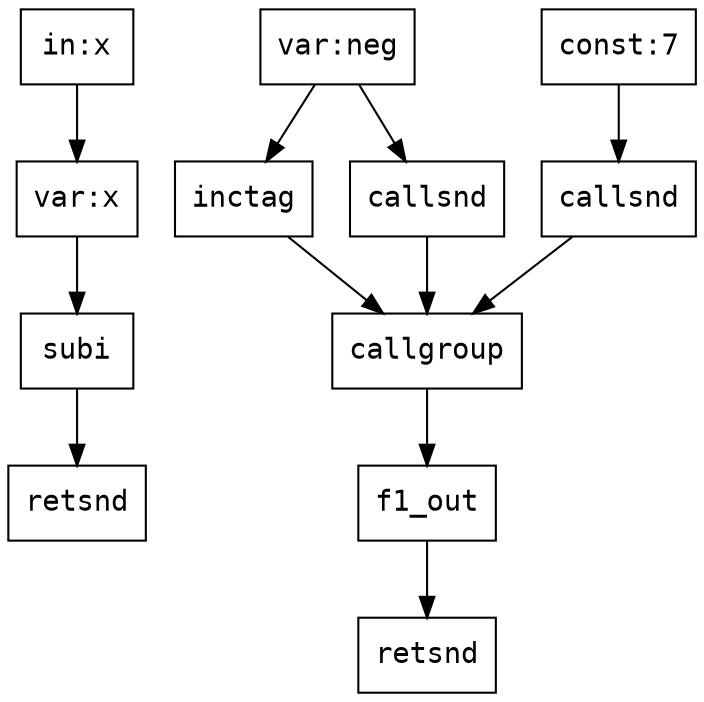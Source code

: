 digraph Dataflow {
  node [shape=record,fontname="Courier"];
  "f0_in_x" [label="in:x"];
  "f0_v_out" [label="var:x"];
  "f0_in_x" -> "f0_v_out";
  "f0_out" [label="subi"];
  "f0_v_out" -> "f0_out";
  "f0_retsnd" [label="retsnd"];
  "f0_out" -> "f0_retsnd";
  "f1_f_out" [label="var:neg"];
  "f1_x_out" [label="const:7"];
  "f1_inctag" [label="inctag"];
  "f1_f_out" -> "f1_inctag";
  "f1_cg" [label="callgroup"];
  "f1_inctag" -> "f1_cg";
  "f1_cg_snd_fun" [label="callsnd"];
  "f1_f_out" -> "f1_cg_snd_fun";
  "f1_cg_snd_fun" -> "f1_cg";
  "f1_cg_snd_arg" [label="callsnd"];
  "f1_x_out" -> "f1_cg_snd_arg";
  "f1_cg_snd_arg" -> "f1_cg";
  "f1_cg" -> "f1_out";
  "f1_retsnd" [label="retsnd"];
  "f1_out" -> "f1_retsnd";
}
